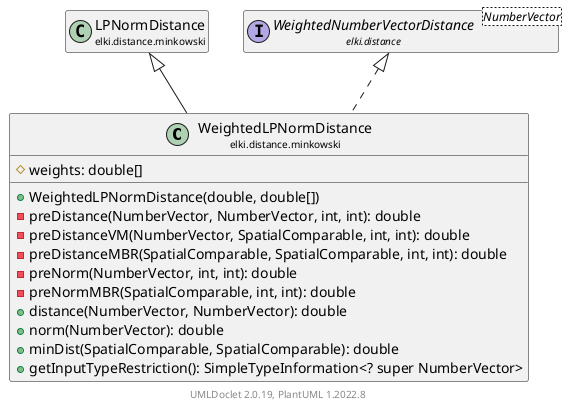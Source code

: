 @startuml
    remove .*\.(Instance|Par|Parameterizer|Factory)$
    set namespaceSeparator none
    hide empty fields
    hide empty methods

    class "<size:14>WeightedLPNormDistance\n<size:10>elki.distance.minkowski" as elki.distance.minkowski.WeightedLPNormDistance [[WeightedLPNormDistance.html]] {
        #weights: double[]
        +WeightedLPNormDistance(double, double[])
        -preDistance(NumberVector, NumberVector, int, int): double
        -preDistanceVM(NumberVector, SpatialComparable, int, int): double
        -preDistanceMBR(SpatialComparable, SpatialComparable, int, int): double
        -preNorm(NumberVector, int, int): double
        -preNormMBR(SpatialComparable, int, int): double
        +distance(NumberVector, NumberVector): double
        +norm(NumberVector): double
        +minDist(SpatialComparable, SpatialComparable): double
        +getInputTypeRestriction(): SimpleTypeInformation<? super NumberVector>
    }

    class "<size:14>LPNormDistance\n<size:10>elki.distance.minkowski" as elki.distance.minkowski.LPNormDistance [[LPNormDistance.html]]
    interface "<size:14>WeightedNumberVectorDistance\n<size:10>elki.distance" as elki.distance.WeightedNumberVectorDistance<NumberVector> [[../WeightedNumberVectorDistance.html]]
    class "<size:14>WeightedLPNormDistance.Par\n<size:10>elki.distance.minkowski" as elki.distance.minkowski.WeightedLPNormDistance.Par [[WeightedLPNormDistance.Par.html]]

    elki.distance.minkowski.LPNormDistance <|-- elki.distance.minkowski.WeightedLPNormDistance
    elki.distance.WeightedNumberVectorDistance <|.. elki.distance.minkowski.WeightedLPNormDistance
    elki.distance.minkowski.WeightedLPNormDistance +-- elki.distance.minkowski.WeightedLPNormDistance.Par

    center footer UMLDoclet 2.0.19, PlantUML 1.2022.8
@enduml
